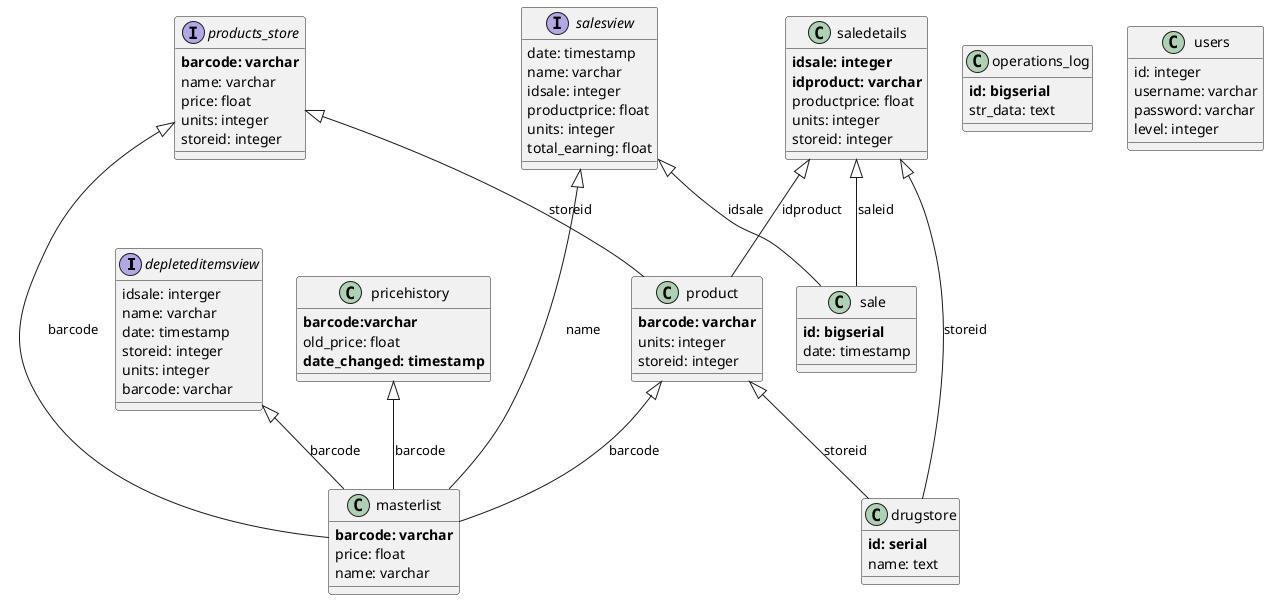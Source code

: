 @startuml

Interface depleteditemsview{
	idsale: interger
	name: varchar
	date: timestamp
	storeid: integer
	units: integer
	barcode: varchar
}

class drugstore{
	<b>id: serial</b>
	name: text
}

class masterlist{
	<b>barcode: varchar</b>
	price: float
	name: varchar
}

class operations_log{
	<b>id: bigserial</b>
	str_data: text
}

class pricehistory{
	<b>barcode:varchar</b>
	old_price: float
	<b>date_changed: timestamp</b>
}
class product{
	<b>barcode: varchar</b>
	units: integer
	storeid: integer
}
interface products_store{
	<b>barcode: varchar</b>
	name: varchar
	price: float
	units: integer
	storeid: integer
}
class sale{
	<b>id: bigserial</b>
	date: timestamp
}
class saledetails{
	<b>idsale: integer</b>
	<b>idproduct: varchar</b>
	productprice: float
	units: integer
	storeid: integer
}

interface salesview{
	date: timestamp
	name: varchar
	idsale: integer
	productprice: float
	units: integer
	total_earning: float
}

class users{
	id: integer
	username: varchar
	password: varchar
	level: integer
}

depleteditemsview <|-- masterlist : barcode
pricehistory <|-- masterlist : barcode
product <|-- masterlist : barcode
product <|-- drugstore : storeid
products_store <|-- masterlist : barcode
products_store <|-- product : storeid
saledetails <|-- sale : saleid
saledetails <|-- product : idproduct
saledetails <|-- drugstore : storeid
salesview <|-- sale: idsale
salesview <|-- masterlist : name
@enduml
